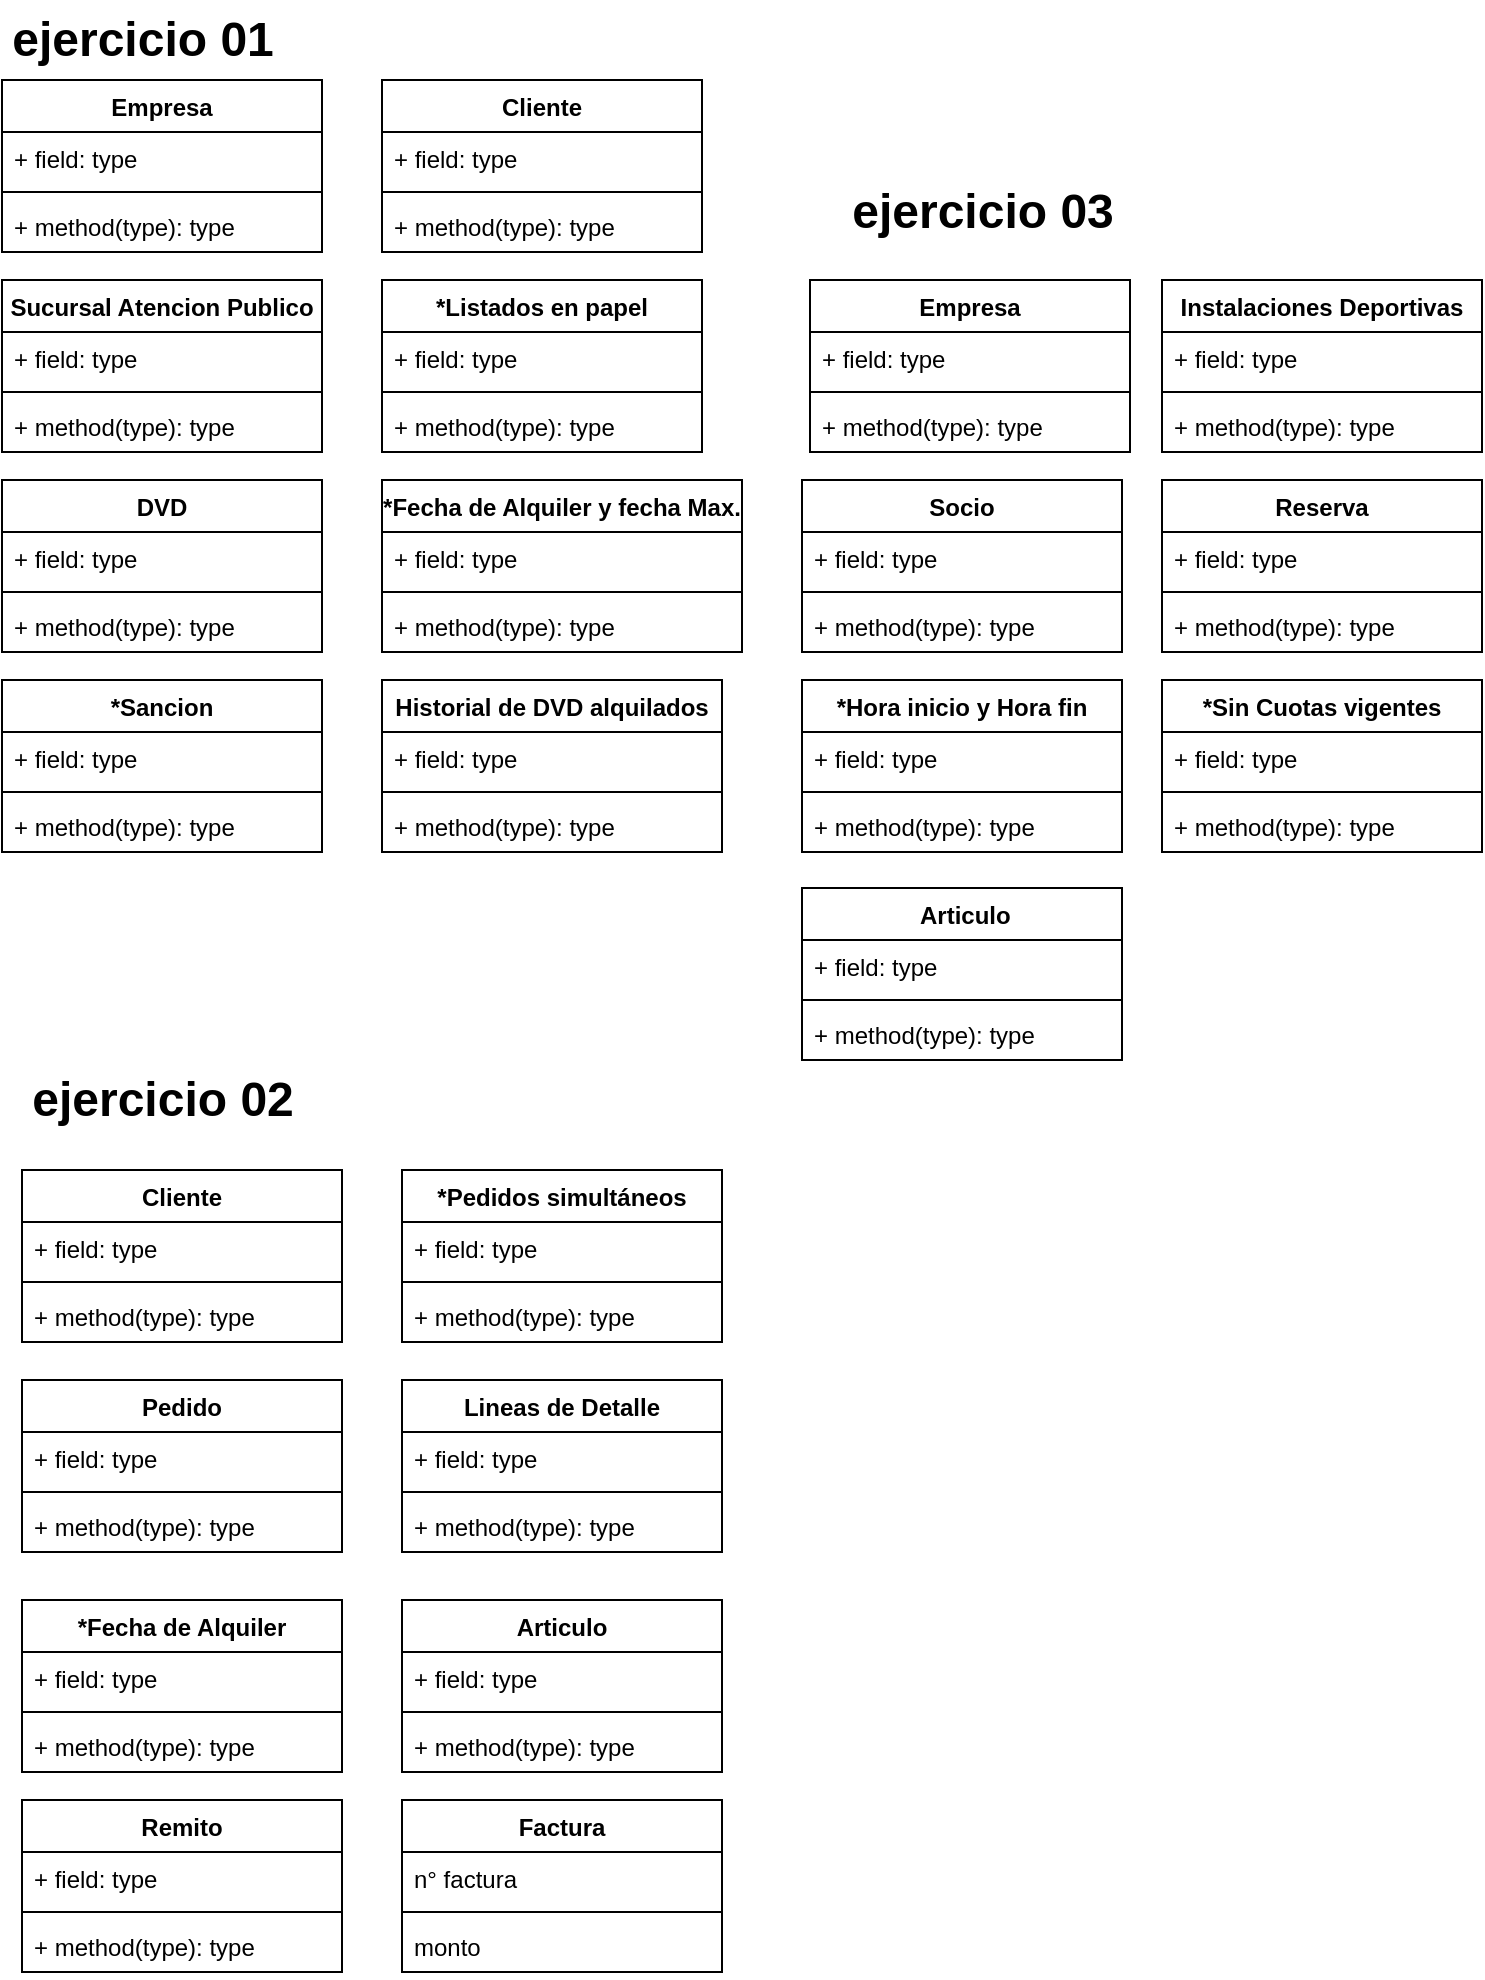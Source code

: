 <mxfile version="20.2.4" type="github">
  <diagram id="C5RBs43oDa-KdzZeNtuy" name="Page-1">
    <mxGraphModel dx="464" dy="713" grid="1" gridSize="10" guides="1" tooltips="1" connect="1" arrows="1" fold="1" page="1" pageScale="1" pageWidth="827" pageHeight="1169" math="0" shadow="0">
      <root>
        <mxCell id="WIyWlLk6GJQsqaUBKTNV-0" />
        <mxCell id="WIyWlLk6GJQsqaUBKTNV-1" parent="WIyWlLk6GJQsqaUBKTNV-0" />
        <mxCell id="eOmB7WmECv03RPsOu_63-0" value="Empresa" style="swimlane;fontStyle=1;align=center;verticalAlign=top;childLayout=stackLayout;horizontal=1;startSize=26;horizontalStack=0;resizeParent=1;resizeParentMax=0;resizeLast=0;collapsible=1;marginBottom=0;" vertex="1" parent="WIyWlLk6GJQsqaUBKTNV-1">
          <mxGeometry x="10" y="40" width="160" height="86" as="geometry" />
        </mxCell>
        <mxCell id="eOmB7WmECv03RPsOu_63-1" value="+ field: type" style="text;strokeColor=none;fillColor=none;align=left;verticalAlign=top;spacingLeft=4;spacingRight=4;overflow=hidden;rotatable=0;points=[[0,0.5],[1,0.5]];portConstraint=eastwest;" vertex="1" parent="eOmB7WmECv03RPsOu_63-0">
          <mxGeometry y="26" width="160" height="26" as="geometry" />
        </mxCell>
        <mxCell id="eOmB7WmECv03RPsOu_63-2" value="" style="line;strokeWidth=1;fillColor=none;align=left;verticalAlign=middle;spacingTop=-1;spacingLeft=3;spacingRight=3;rotatable=0;labelPosition=right;points=[];portConstraint=eastwest;" vertex="1" parent="eOmB7WmECv03RPsOu_63-0">
          <mxGeometry y="52" width="160" height="8" as="geometry" />
        </mxCell>
        <mxCell id="eOmB7WmECv03RPsOu_63-3" value="+ method(type): type" style="text;strokeColor=none;fillColor=none;align=left;verticalAlign=top;spacingLeft=4;spacingRight=4;overflow=hidden;rotatable=0;points=[[0,0.5],[1,0.5]];portConstraint=eastwest;" vertex="1" parent="eOmB7WmECv03RPsOu_63-0">
          <mxGeometry y="60" width="160" height="26" as="geometry" />
        </mxCell>
        <mxCell id="eOmB7WmECv03RPsOu_63-4" value="Sucursal Atencion Publico" style="swimlane;fontStyle=1;align=center;verticalAlign=top;childLayout=stackLayout;horizontal=1;startSize=26;horizontalStack=0;resizeParent=1;resizeParentMax=0;resizeLast=0;collapsible=1;marginBottom=0;" vertex="1" parent="WIyWlLk6GJQsqaUBKTNV-1">
          <mxGeometry x="10" y="140" width="160" height="86" as="geometry" />
        </mxCell>
        <mxCell id="eOmB7WmECv03RPsOu_63-5" value="+ field: type" style="text;strokeColor=none;fillColor=none;align=left;verticalAlign=top;spacingLeft=4;spacingRight=4;overflow=hidden;rotatable=0;points=[[0,0.5],[1,0.5]];portConstraint=eastwest;" vertex="1" parent="eOmB7WmECv03RPsOu_63-4">
          <mxGeometry y="26" width="160" height="26" as="geometry" />
        </mxCell>
        <mxCell id="eOmB7WmECv03RPsOu_63-6" value="" style="line;strokeWidth=1;fillColor=none;align=left;verticalAlign=middle;spacingTop=-1;spacingLeft=3;spacingRight=3;rotatable=0;labelPosition=right;points=[];portConstraint=eastwest;" vertex="1" parent="eOmB7WmECv03RPsOu_63-4">
          <mxGeometry y="52" width="160" height="8" as="geometry" />
        </mxCell>
        <mxCell id="eOmB7WmECv03RPsOu_63-7" value="+ method(type): type" style="text;strokeColor=none;fillColor=none;align=left;verticalAlign=top;spacingLeft=4;spacingRight=4;overflow=hidden;rotatable=0;points=[[0,0.5],[1,0.5]];portConstraint=eastwest;" vertex="1" parent="eOmB7WmECv03RPsOu_63-4">
          <mxGeometry y="60" width="160" height="26" as="geometry" />
        </mxCell>
        <mxCell id="eOmB7WmECv03RPsOu_63-8" value="*Listados en papel" style="swimlane;fontStyle=1;align=center;verticalAlign=top;childLayout=stackLayout;horizontal=1;startSize=26;horizontalStack=0;resizeParent=1;resizeParentMax=0;resizeLast=0;collapsible=1;marginBottom=0;" vertex="1" parent="WIyWlLk6GJQsqaUBKTNV-1">
          <mxGeometry x="200" y="140" width="160" height="86" as="geometry" />
        </mxCell>
        <mxCell id="eOmB7WmECv03RPsOu_63-9" value="+ field: type" style="text;strokeColor=none;fillColor=none;align=left;verticalAlign=top;spacingLeft=4;spacingRight=4;overflow=hidden;rotatable=0;points=[[0,0.5],[1,0.5]];portConstraint=eastwest;" vertex="1" parent="eOmB7WmECv03RPsOu_63-8">
          <mxGeometry y="26" width="160" height="26" as="geometry" />
        </mxCell>
        <mxCell id="eOmB7WmECv03RPsOu_63-10" value="" style="line;strokeWidth=1;fillColor=none;align=left;verticalAlign=middle;spacingTop=-1;spacingLeft=3;spacingRight=3;rotatable=0;labelPosition=right;points=[];portConstraint=eastwest;" vertex="1" parent="eOmB7WmECv03RPsOu_63-8">
          <mxGeometry y="52" width="160" height="8" as="geometry" />
        </mxCell>
        <mxCell id="eOmB7WmECv03RPsOu_63-11" value="+ method(type): type" style="text;strokeColor=none;fillColor=none;align=left;verticalAlign=top;spacingLeft=4;spacingRight=4;overflow=hidden;rotatable=0;points=[[0,0.5],[1,0.5]];portConstraint=eastwest;" vertex="1" parent="eOmB7WmECv03RPsOu_63-8">
          <mxGeometry y="60" width="160" height="26" as="geometry" />
        </mxCell>
        <mxCell id="eOmB7WmECv03RPsOu_63-12" value="Cliente" style="swimlane;fontStyle=1;align=center;verticalAlign=top;childLayout=stackLayout;horizontal=1;startSize=26;horizontalStack=0;resizeParent=1;resizeParentMax=0;resizeLast=0;collapsible=1;marginBottom=0;" vertex="1" parent="WIyWlLk6GJQsqaUBKTNV-1">
          <mxGeometry x="200" y="40" width="160" height="86" as="geometry" />
        </mxCell>
        <mxCell id="eOmB7WmECv03RPsOu_63-13" value="+ field: type" style="text;strokeColor=none;fillColor=none;align=left;verticalAlign=top;spacingLeft=4;spacingRight=4;overflow=hidden;rotatable=0;points=[[0,0.5],[1,0.5]];portConstraint=eastwest;" vertex="1" parent="eOmB7WmECv03RPsOu_63-12">
          <mxGeometry y="26" width="160" height="26" as="geometry" />
        </mxCell>
        <mxCell id="eOmB7WmECv03RPsOu_63-14" value="" style="line;strokeWidth=1;fillColor=none;align=left;verticalAlign=middle;spacingTop=-1;spacingLeft=3;spacingRight=3;rotatable=0;labelPosition=right;points=[];portConstraint=eastwest;" vertex="1" parent="eOmB7WmECv03RPsOu_63-12">
          <mxGeometry y="52" width="160" height="8" as="geometry" />
        </mxCell>
        <mxCell id="eOmB7WmECv03RPsOu_63-15" value="+ method(type): type" style="text;strokeColor=none;fillColor=none;align=left;verticalAlign=top;spacingLeft=4;spacingRight=4;overflow=hidden;rotatable=0;points=[[0,0.5],[1,0.5]];portConstraint=eastwest;" vertex="1" parent="eOmB7WmECv03RPsOu_63-12">
          <mxGeometry y="60" width="160" height="26" as="geometry" />
        </mxCell>
        <mxCell id="eOmB7WmECv03RPsOu_63-16" value="*Sancion" style="swimlane;fontStyle=1;align=center;verticalAlign=top;childLayout=stackLayout;horizontal=1;startSize=26;horizontalStack=0;resizeParent=1;resizeParentMax=0;resizeLast=0;collapsible=1;marginBottom=0;" vertex="1" parent="WIyWlLk6GJQsqaUBKTNV-1">
          <mxGeometry x="10" y="340" width="160" height="86" as="geometry" />
        </mxCell>
        <mxCell id="eOmB7WmECv03RPsOu_63-17" value="+ field: type" style="text;strokeColor=none;fillColor=none;align=left;verticalAlign=top;spacingLeft=4;spacingRight=4;overflow=hidden;rotatable=0;points=[[0,0.5],[1,0.5]];portConstraint=eastwest;" vertex="1" parent="eOmB7WmECv03RPsOu_63-16">
          <mxGeometry y="26" width="160" height="26" as="geometry" />
        </mxCell>
        <mxCell id="eOmB7WmECv03RPsOu_63-18" value="" style="line;strokeWidth=1;fillColor=none;align=left;verticalAlign=middle;spacingTop=-1;spacingLeft=3;spacingRight=3;rotatable=0;labelPosition=right;points=[];portConstraint=eastwest;" vertex="1" parent="eOmB7WmECv03RPsOu_63-16">
          <mxGeometry y="52" width="160" height="8" as="geometry" />
        </mxCell>
        <mxCell id="eOmB7WmECv03RPsOu_63-19" value="+ method(type): type" style="text;strokeColor=none;fillColor=none;align=left;verticalAlign=top;spacingLeft=4;spacingRight=4;overflow=hidden;rotatable=0;points=[[0,0.5],[1,0.5]];portConstraint=eastwest;" vertex="1" parent="eOmB7WmECv03RPsOu_63-16">
          <mxGeometry y="60" width="160" height="26" as="geometry" />
        </mxCell>
        <mxCell id="eOmB7WmECv03RPsOu_63-20" value="ejercicio 01" style="text;strokeColor=none;fillColor=none;html=1;fontSize=24;fontStyle=1;verticalAlign=middle;align=center;" vertex="1" parent="WIyWlLk6GJQsqaUBKTNV-1">
          <mxGeometry x="10" width="140" height="40" as="geometry" />
        </mxCell>
        <mxCell id="eOmB7WmECv03RPsOu_63-25" value="*Fecha de Alquiler y fecha Max." style="swimlane;fontStyle=1;align=center;verticalAlign=top;childLayout=stackLayout;horizontal=1;startSize=26;horizontalStack=0;resizeParent=1;resizeParentMax=0;resizeLast=0;collapsible=1;marginBottom=0;" vertex="1" parent="WIyWlLk6GJQsqaUBKTNV-1">
          <mxGeometry x="200" y="240" width="180" height="86" as="geometry" />
        </mxCell>
        <mxCell id="eOmB7WmECv03RPsOu_63-26" value="+ field: type" style="text;strokeColor=none;fillColor=none;align=left;verticalAlign=top;spacingLeft=4;spacingRight=4;overflow=hidden;rotatable=0;points=[[0,0.5],[1,0.5]];portConstraint=eastwest;" vertex="1" parent="eOmB7WmECv03RPsOu_63-25">
          <mxGeometry y="26" width="180" height="26" as="geometry" />
        </mxCell>
        <mxCell id="eOmB7WmECv03RPsOu_63-27" value="" style="line;strokeWidth=1;fillColor=none;align=left;verticalAlign=middle;spacingTop=-1;spacingLeft=3;spacingRight=3;rotatable=0;labelPosition=right;points=[];portConstraint=eastwest;" vertex="1" parent="eOmB7WmECv03RPsOu_63-25">
          <mxGeometry y="52" width="180" height="8" as="geometry" />
        </mxCell>
        <mxCell id="eOmB7WmECv03RPsOu_63-28" value="+ method(type): type" style="text;strokeColor=none;fillColor=none;align=left;verticalAlign=top;spacingLeft=4;spacingRight=4;overflow=hidden;rotatable=0;points=[[0,0.5],[1,0.5]];portConstraint=eastwest;" vertex="1" parent="eOmB7WmECv03RPsOu_63-25">
          <mxGeometry y="60" width="180" height="26" as="geometry" />
        </mxCell>
        <mxCell id="eOmB7WmECv03RPsOu_63-29" value="DVD" style="swimlane;fontStyle=1;align=center;verticalAlign=top;childLayout=stackLayout;horizontal=1;startSize=26;horizontalStack=0;resizeParent=1;resizeParentMax=0;resizeLast=0;collapsible=1;marginBottom=0;" vertex="1" parent="WIyWlLk6GJQsqaUBKTNV-1">
          <mxGeometry x="10" y="240" width="160" height="86" as="geometry" />
        </mxCell>
        <mxCell id="eOmB7WmECv03RPsOu_63-30" value="+ field: type" style="text;strokeColor=none;fillColor=none;align=left;verticalAlign=top;spacingLeft=4;spacingRight=4;overflow=hidden;rotatable=0;points=[[0,0.5],[1,0.5]];portConstraint=eastwest;" vertex="1" parent="eOmB7WmECv03RPsOu_63-29">
          <mxGeometry y="26" width="160" height="26" as="geometry" />
        </mxCell>
        <mxCell id="eOmB7WmECv03RPsOu_63-31" value="" style="line;strokeWidth=1;fillColor=none;align=left;verticalAlign=middle;spacingTop=-1;spacingLeft=3;spacingRight=3;rotatable=0;labelPosition=right;points=[];portConstraint=eastwest;" vertex="1" parent="eOmB7WmECv03RPsOu_63-29">
          <mxGeometry y="52" width="160" height="8" as="geometry" />
        </mxCell>
        <mxCell id="eOmB7WmECv03RPsOu_63-32" value="+ method(type): type" style="text;strokeColor=none;fillColor=none;align=left;verticalAlign=top;spacingLeft=4;spacingRight=4;overflow=hidden;rotatable=0;points=[[0,0.5],[1,0.5]];portConstraint=eastwest;" vertex="1" parent="eOmB7WmECv03RPsOu_63-29">
          <mxGeometry y="60" width="160" height="26" as="geometry" />
        </mxCell>
        <mxCell id="eOmB7WmECv03RPsOu_63-33" value="Pedido" style="swimlane;fontStyle=1;align=center;verticalAlign=top;childLayout=stackLayout;horizontal=1;startSize=26;horizontalStack=0;resizeParent=1;resizeParentMax=0;resizeLast=0;collapsible=1;marginBottom=0;" vertex="1" parent="WIyWlLk6GJQsqaUBKTNV-1">
          <mxGeometry x="20" y="690" width="160" height="86" as="geometry" />
        </mxCell>
        <mxCell id="eOmB7WmECv03RPsOu_63-34" value="+ field: type" style="text;strokeColor=none;fillColor=none;align=left;verticalAlign=top;spacingLeft=4;spacingRight=4;overflow=hidden;rotatable=0;points=[[0,0.5],[1,0.5]];portConstraint=eastwest;" vertex="1" parent="eOmB7WmECv03RPsOu_63-33">
          <mxGeometry y="26" width="160" height="26" as="geometry" />
        </mxCell>
        <mxCell id="eOmB7WmECv03RPsOu_63-35" value="" style="line;strokeWidth=1;fillColor=none;align=left;verticalAlign=middle;spacingTop=-1;spacingLeft=3;spacingRight=3;rotatable=0;labelPosition=right;points=[];portConstraint=eastwest;" vertex="1" parent="eOmB7WmECv03RPsOu_63-33">
          <mxGeometry y="52" width="160" height="8" as="geometry" />
        </mxCell>
        <mxCell id="eOmB7WmECv03RPsOu_63-36" value="+ method(type): type" style="text;strokeColor=none;fillColor=none;align=left;verticalAlign=top;spacingLeft=4;spacingRight=4;overflow=hidden;rotatable=0;points=[[0,0.5],[1,0.5]];portConstraint=eastwest;" vertex="1" parent="eOmB7WmECv03RPsOu_63-33">
          <mxGeometry y="60" width="160" height="26" as="geometry" />
        </mxCell>
        <mxCell id="eOmB7WmECv03RPsOu_63-37" value="Cliente" style="swimlane;fontStyle=1;align=center;verticalAlign=top;childLayout=stackLayout;horizontal=1;startSize=26;horizontalStack=0;resizeParent=1;resizeParentMax=0;resizeLast=0;collapsible=1;marginBottom=0;" vertex="1" parent="WIyWlLk6GJQsqaUBKTNV-1">
          <mxGeometry x="20" y="585" width="160" height="86" as="geometry" />
        </mxCell>
        <mxCell id="eOmB7WmECv03RPsOu_63-38" value="+ field: type" style="text;strokeColor=none;fillColor=none;align=left;verticalAlign=top;spacingLeft=4;spacingRight=4;overflow=hidden;rotatable=0;points=[[0,0.5],[1,0.5]];portConstraint=eastwest;" vertex="1" parent="eOmB7WmECv03RPsOu_63-37">
          <mxGeometry y="26" width="160" height="26" as="geometry" />
        </mxCell>
        <mxCell id="eOmB7WmECv03RPsOu_63-39" value="" style="line;strokeWidth=1;fillColor=none;align=left;verticalAlign=middle;spacingTop=-1;spacingLeft=3;spacingRight=3;rotatable=0;labelPosition=right;points=[];portConstraint=eastwest;" vertex="1" parent="eOmB7WmECv03RPsOu_63-37">
          <mxGeometry y="52" width="160" height="8" as="geometry" />
        </mxCell>
        <mxCell id="eOmB7WmECv03RPsOu_63-40" value="+ method(type): type" style="text;strokeColor=none;fillColor=none;align=left;verticalAlign=top;spacingLeft=4;spacingRight=4;overflow=hidden;rotatable=0;points=[[0,0.5],[1,0.5]];portConstraint=eastwest;" vertex="1" parent="eOmB7WmECv03RPsOu_63-37">
          <mxGeometry y="60" width="160" height="26" as="geometry" />
        </mxCell>
        <mxCell id="eOmB7WmECv03RPsOu_63-41" value="*Fecha de Alquiler" style="swimlane;fontStyle=1;align=center;verticalAlign=top;childLayout=stackLayout;horizontal=1;startSize=26;horizontalStack=0;resizeParent=1;resizeParentMax=0;resizeLast=0;collapsible=1;marginBottom=0;" vertex="1" parent="WIyWlLk6GJQsqaUBKTNV-1">
          <mxGeometry x="20" y="800" width="160" height="86" as="geometry" />
        </mxCell>
        <mxCell id="eOmB7WmECv03RPsOu_63-42" value="+ field: type" style="text;strokeColor=none;fillColor=none;align=left;verticalAlign=top;spacingLeft=4;spacingRight=4;overflow=hidden;rotatable=0;points=[[0,0.5],[1,0.5]];portConstraint=eastwest;" vertex="1" parent="eOmB7WmECv03RPsOu_63-41">
          <mxGeometry y="26" width="160" height="26" as="geometry" />
        </mxCell>
        <mxCell id="eOmB7WmECv03RPsOu_63-43" value="" style="line;strokeWidth=1;fillColor=none;align=left;verticalAlign=middle;spacingTop=-1;spacingLeft=3;spacingRight=3;rotatable=0;labelPosition=right;points=[];portConstraint=eastwest;" vertex="1" parent="eOmB7WmECv03RPsOu_63-41">
          <mxGeometry y="52" width="160" height="8" as="geometry" />
        </mxCell>
        <mxCell id="eOmB7WmECv03RPsOu_63-44" value="+ method(type): type" style="text;strokeColor=none;fillColor=none;align=left;verticalAlign=top;spacingLeft=4;spacingRight=4;overflow=hidden;rotatable=0;points=[[0,0.5],[1,0.5]];portConstraint=eastwest;" vertex="1" parent="eOmB7WmECv03RPsOu_63-41">
          <mxGeometry y="60" width="160" height="26" as="geometry" />
        </mxCell>
        <mxCell id="eOmB7WmECv03RPsOu_63-46" value="ejercicio 02" style="text;strokeColor=none;fillColor=none;html=1;fontSize=24;fontStyle=1;verticalAlign=middle;align=center;" vertex="1" parent="WIyWlLk6GJQsqaUBKTNV-1">
          <mxGeometry x="20" y="530" width="140" height="40" as="geometry" />
        </mxCell>
        <mxCell id="eOmB7WmECv03RPsOu_63-48" value="*Pedidos simultáneos" style="swimlane;fontStyle=1;align=center;verticalAlign=top;childLayout=stackLayout;horizontal=1;startSize=26;horizontalStack=0;resizeParent=1;resizeParentMax=0;resizeLast=0;collapsible=1;marginBottom=0;" vertex="1" parent="WIyWlLk6GJQsqaUBKTNV-1">
          <mxGeometry x="210" y="585" width="160" height="86" as="geometry" />
        </mxCell>
        <mxCell id="eOmB7WmECv03RPsOu_63-49" value="+ field: type" style="text;strokeColor=none;fillColor=none;align=left;verticalAlign=top;spacingLeft=4;spacingRight=4;overflow=hidden;rotatable=0;points=[[0,0.5],[1,0.5]];portConstraint=eastwest;" vertex="1" parent="eOmB7WmECv03RPsOu_63-48">
          <mxGeometry y="26" width="160" height="26" as="geometry" />
        </mxCell>
        <mxCell id="eOmB7WmECv03RPsOu_63-50" value="" style="line;strokeWidth=1;fillColor=none;align=left;verticalAlign=middle;spacingTop=-1;spacingLeft=3;spacingRight=3;rotatable=0;labelPosition=right;points=[];portConstraint=eastwest;" vertex="1" parent="eOmB7WmECv03RPsOu_63-48">
          <mxGeometry y="52" width="160" height="8" as="geometry" />
        </mxCell>
        <mxCell id="eOmB7WmECv03RPsOu_63-51" value="+ method(type): type" style="text;strokeColor=none;fillColor=none;align=left;verticalAlign=top;spacingLeft=4;spacingRight=4;overflow=hidden;rotatable=0;points=[[0,0.5],[1,0.5]];portConstraint=eastwest;" vertex="1" parent="eOmB7WmECv03RPsOu_63-48">
          <mxGeometry y="60" width="160" height="26" as="geometry" />
        </mxCell>
        <mxCell id="eOmB7WmECv03RPsOu_63-52" value="Lineas de Detalle" style="swimlane;fontStyle=1;align=center;verticalAlign=top;childLayout=stackLayout;horizontal=1;startSize=26;horizontalStack=0;resizeParent=1;resizeParentMax=0;resizeLast=0;collapsible=1;marginBottom=0;" vertex="1" parent="WIyWlLk6GJQsqaUBKTNV-1">
          <mxGeometry x="210" y="690" width="160" height="86" as="geometry" />
        </mxCell>
        <mxCell id="eOmB7WmECv03RPsOu_63-53" value="+ field: type" style="text;strokeColor=none;fillColor=none;align=left;verticalAlign=top;spacingLeft=4;spacingRight=4;overflow=hidden;rotatable=0;points=[[0,0.5],[1,0.5]];portConstraint=eastwest;" vertex="1" parent="eOmB7WmECv03RPsOu_63-52">
          <mxGeometry y="26" width="160" height="26" as="geometry" />
        </mxCell>
        <mxCell id="eOmB7WmECv03RPsOu_63-54" value="" style="line;strokeWidth=1;fillColor=none;align=left;verticalAlign=middle;spacingTop=-1;spacingLeft=3;spacingRight=3;rotatable=0;labelPosition=right;points=[];portConstraint=eastwest;" vertex="1" parent="eOmB7WmECv03RPsOu_63-52">
          <mxGeometry y="52" width="160" height="8" as="geometry" />
        </mxCell>
        <mxCell id="eOmB7WmECv03RPsOu_63-55" value="+ method(type): type" style="text;strokeColor=none;fillColor=none;align=left;verticalAlign=top;spacingLeft=4;spacingRight=4;overflow=hidden;rotatable=0;points=[[0,0.5],[1,0.5]];portConstraint=eastwest;" vertex="1" parent="eOmB7WmECv03RPsOu_63-52">
          <mxGeometry y="60" width="160" height="26" as="geometry" />
        </mxCell>
        <mxCell id="eOmB7WmECv03RPsOu_63-56" value="Articulo" style="swimlane;fontStyle=1;align=center;verticalAlign=top;childLayout=stackLayout;horizontal=1;startSize=26;horizontalStack=0;resizeParent=1;resizeParentMax=0;resizeLast=0;collapsible=1;marginBottom=0;" vertex="1" parent="WIyWlLk6GJQsqaUBKTNV-1">
          <mxGeometry x="210" y="800" width="160" height="86" as="geometry" />
        </mxCell>
        <mxCell id="eOmB7WmECv03RPsOu_63-57" value="+ field: type" style="text;strokeColor=none;fillColor=none;align=left;verticalAlign=top;spacingLeft=4;spacingRight=4;overflow=hidden;rotatable=0;points=[[0,0.5],[1,0.5]];portConstraint=eastwest;" vertex="1" parent="eOmB7WmECv03RPsOu_63-56">
          <mxGeometry y="26" width="160" height="26" as="geometry" />
        </mxCell>
        <mxCell id="eOmB7WmECv03RPsOu_63-58" value="" style="line;strokeWidth=1;fillColor=none;align=left;verticalAlign=middle;spacingTop=-1;spacingLeft=3;spacingRight=3;rotatable=0;labelPosition=right;points=[];portConstraint=eastwest;" vertex="1" parent="eOmB7WmECv03RPsOu_63-56">
          <mxGeometry y="52" width="160" height="8" as="geometry" />
        </mxCell>
        <mxCell id="eOmB7WmECv03RPsOu_63-59" value="+ method(type): type" style="text;strokeColor=none;fillColor=none;align=left;verticalAlign=top;spacingLeft=4;spacingRight=4;overflow=hidden;rotatable=0;points=[[0,0.5],[1,0.5]];portConstraint=eastwest;" vertex="1" parent="eOmB7WmECv03RPsOu_63-56">
          <mxGeometry y="60" width="160" height="26" as="geometry" />
        </mxCell>
        <mxCell id="eOmB7WmECv03RPsOu_63-60" value="Remito" style="swimlane;fontStyle=1;align=center;verticalAlign=top;childLayout=stackLayout;horizontal=1;startSize=26;horizontalStack=0;resizeParent=1;resizeParentMax=0;resizeLast=0;collapsible=1;marginBottom=0;" vertex="1" parent="WIyWlLk6GJQsqaUBKTNV-1">
          <mxGeometry x="20" y="900" width="160" height="86" as="geometry" />
        </mxCell>
        <mxCell id="eOmB7WmECv03RPsOu_63-61" value="+ field: type" style="text;strokeColor=none;fillColor=none;align=left;verticalAlign=top;spacingLeft=4;spacingRight=4;overflow=hidden;rotatable=0;points=[[0,0.5],[1,0.5]];portConstraint=eastwest;" vertex="1" parent="eOmB7WmECv03RPsOu_63-60">
          <mxGeometry y="26" width="160" height="26" as="geometry" />
        </mxCell>
        <mxCell id="eOmB7WmECv03RPsOu_63-62" value="" style="line;strokeWidth=1;fillColor=none;align=left;verticalAlign=middle;spacingTop=-1;spacingLeft=3;spacingRight=3;rotatable=0;labelPosition=right;points=[];portConstraint=eastwest;" vertex="1" parent="eOmB7WmECv03RPsOu_63-60">
          <mxGeometry y="52" width="160" height="8" as="geometry" />
        </mxCell>
        <mxCell id="eOmB7WmECv03RPsOu_63-63" value="+ method(type): type" style="text;strokeColor=none;fillColor=none;align=left;verticalAlign=top;spacingLeft=4;spacingRight=4;overflow=hidden;rotatable=0;points=[[0,0.5],[1,0.5]];portConstraint=eastwest;" vertex="1" parent="eOmB7WmECv03RPsOu_63-60">
          <mxGeometry y="60" width="160" height="26" as="geometry" />
        </mxCell>
        <mxCell id="eOmB7WmECv03RPsOu_63-64" value="Factura" style="swimlane;fontStyle=1;align=center;verticalAlign=top;childLayout=stackLayout;horizontal=1;startSize=26;horizontalStack=0;resizeParent=1;resizeParentMax=0;resizeLast=0;collapsible=1;marginBottom=0;" vertex="1" parent="WIyWlLk6GJQsqaUBKTNV-1">
          <mxGeometry x="210" y="900" width="160" height="86" as="geometry" />
        </mxCell>
        <mxCell id="eOmB7WmECv03RPsOu_63-65" value="n° factura" style="text;strokeColor=none;fillColor=none;align=left;verticalAlign=top;spacingLeft=4;spacingRight=4;overflow=hidden;rotatable=0;points=[[0,0.5],[1,0.5]];portConstraint=eastwest;" vertex="1" parent="eOmB7WmECv03RPsOu_63-64">
          <mxGeometry y="26" width="160" height="26" as="geometry" />
        </mxCell>
        <mxCell id="eOmB7WmECv03RPsOu_63-66" value="" style="line;strokeWidth=1;fillColor=none;align=left;verticalAlign=middle;spacingTop=-1;spacingLeft=3;spacingRight=3;rotatable=0;labelPosition=right;points=[];portConstraint=eastwest;" vertex="1" parent="eOmB7WmECv03RPsOu_63-64">
          <mxGeometry y="52" width="160" height="8" as="geometry" />
        </mxCell>
        <mxCell id="eOmB7WmECv03RPsOu_63-67" value="monto" style="text;strokeColor=none;fillColor=none;align=left;verticalAlign=top;spacingLeft=4;spacingRight=4;overflow=hidden;rotatable=0;points=[[0,0.5],[1,0.5]];portConstraint=eastwest;" vertex="1" parent="eOmB7WmECv03RPsOu_63-64">
          <mxGeometry y="60" width="160" height="26" as="geometry" />
        </mxCell>
        <mxCell id="eOmB7WmECv03RPsOu_63-74" value="ejercicio 03" style="text;strokeColor=none;fillColor=none;html=1;fontSize=24;fontStyle=1;verticalAlign=middle;align=center;" vertex="1" parent="WIyWlLk6GJQsqaUBKTNV-1">
          <mxGeometry x="430" y="86" width="140" height="40" as="geometry" />
        </mxCell>
        <mxCell id="eOmB7WmECv03RPsOu_63-75" value="Instalaciones Deportivas" style="swimlane;fontStyle=1;align=center;verticalAlign=top;childLayout=stackLayout;horizontal=1;startSize=26;horizontalStack=0;resizeParent=1;resizeParentMax=0;resizeLast=0;collapsible=1;marginBottom=0;" vertex="1" parent="WIyWlLk6GJQsqaUBKTNV-1">
          <mxGeometry x="590" y="140" width="160" height="86" as="geometry" />
        </mxCell>
        <mxCell id="eOmB7WmECv03RPsOu_63-76" value="+ field: type" style="text;strokeColor=none;fillColor=none;align=left;verticalAlign=top;spacingLeft=4;spacingRight=4;overflow=hidden;rotatable=0;points=[[0,0.5],[1,0.5]];portConstraint=eastwest;" vertex="1" parent="eOmB7WmECv03RPsOu_63-75">
          <mxGeometry y="26" width="160" height="26" as="geometry" />
        </mxCell>
        <mxCell id="eOmB7WmECv03RPsOu_63-77" value="" style="line;strokeWidth=1;fillColor=none;align=left;verticalAlign=middle;spacingTop=-1;spacingLeft=3;spacingRight=3;rotatable=0;labelPosition=right;points=[];portConstraint=eastwest;" vertex="1" parent="eOmB7WmECv03RPsOu_63-75">
          <mxGeometry y="52" width="160" height="8" as="geometry" />
        </mxCell>
        <mxCell id="eOmB7WmECv03RPsOu_63-78" value="+ method(type): type" style="text;strokeColor=none;fillColor=none;align=left;verticalAlign=top;spacingLeft=4;spacingRight=4;overflow=hidden;rotatable=0;points=[[0,0.5],[1,0.5]];portConstraint=eastwest;" vertex="1" parent="eOmB7WmECv03RPsOu_63-75">
          <mxGeometry y="60" width="160" height="26" as="geometry" />
        </mxCell>
        <mxCell id="eOmB7WmECv03RPsOu_63-79" value="Socio" style="swimlane;fontStyle=1;align=center;verticalAlign=top;childLayout=stackLayout;horizontal=1;startSize=26;horizontalStack=0;resizeParent=1;resizeParentMax=0;resizeLast=0;collapsible=1;marginBottom=0;" vertex="1" parent="WIyWlLk6GJQsqaUBKTNV-1">
          <mxGeometry x="410" y="240" width="160" height="86" as="geometry" />
        </mxCell>
        <mxCell id="eOmB7WmECv03RPsOu_63-80" value="+ field: type" style="text;strokeColor=none;fillColor=none;align=left;verticalAlign=top;spacingLeft=4;spacingRight=4;overflow=hidden;rotatable=0;points=[[0,0.5],[1,0.5]];portConstraint=eastwest;" vertex="1" parent="eOmB7WmECv03RPsOu_63-79">
          <mxGeometry y="26" width="160" height="26" as="geometry" />
        </mxCell>
        <mxCell id="eOmB7WmECv03RPsOu_63-81" value="" style="line;strokeWidth=1;fillColor=none;align=left;verticalAlign=middle;spacingTop=-1;spacingLeft=3;spacingRight=3;rotatable=0;labelPosition=right;points=[];portConstraint=eastwest;" vertex="1" parent="eOmB7WmECv03RPsOu_63-79">
          <mxGeometry y="52" width="160" height="8" as="geometry" />
        </mxCell>
        <mxCell id="eOmB7WmECv03RPsOu_63-82" value="+ method(type): type" style="text;strokeColor=none;fillColor=none;align=left;verticalAlign=top;spacingLeft=4;spacingRight=4;overflow=hidden;rotatable=0;points=[[0,0.5],[1,0.5]];portConstraint=eastwest;" vertex="1" parent="eOmB7WmECv03RPsOu_63-79">
          <mxGeometry y="60" width="160" height="26" as="geometry" />
        </mxCell>
        <mxCell id="eOmB7WmECv03RPsOu_63-83" value="Reserva" style="swimlane;fontStyle=1;align=center;verticalAlign=top;childLayout=stackLayout;horizontal=1;startSize=26;horizontalStack=0;resizeParent=1;resizeParentMax=0;resizeLast=0;collapsible=1;marginBottom=0;" vertex="1" parent="WIyWlLk6GJQsqaUBKTNV-1">
          <mxGeometry x="590" y="240" width="160" height="86" as="geometry" />
        </mxCell>
        <mxCell id="eOmB7WmECv03RPsOu_63-84" value="+ field: type" style="text;strokeColor=none;fillColor=none;align=left;verticalAlign=top;spacingLeft=4;spacingRight=4;overflow=hidden;rotatable=0;points=[[0,0.5],[1,0.5]];portConstraint=eastwest;" vertex="1" parent="eOmB7WmECv03RPsOu_63-83">
          <mxGeometry y="26" width="160" height="26" as="geometry" />
        </mxCell>
        <mxCell id="eOmB7WmECv03RPsOu_63-85" value="" style="line;strokeWidth=1;fillColor=none;align=left;verticalAlign=middle;spacingTop=-1;spacingLeft=3;spacingRight=3;rotatable=0;labelPosition=right;points=[];portConstraint=eastwest;" vertex="1" parent="eOmB7WmECv03RPsOu_63-83">
          <mxGeometry y="52" width="160" height="8" as="geometry" />
        </mxCell>
        <mxCell id="eOmB7WmECv03RPsOu_63-86" value="+ method(type): type" style="text;strokeColor=none;fillColor=none;align=left;verticalAlign=top;spacingLeft=4;spacingRight=4;overflow=hidden;rotatable=0;points=[[0,0.5],[1,0.5]];portConstraint=eastwest;" vertex="1" parent="eOmB7WmECv03RPsOu_63-83">
          <mxGeometry y="60" width="160" height="26" as="geometry" />
        </mxCell>
        <mxCell id="eOmB7WmECv03RPsOu_63-87" value="*Hora inicio y Hora fin" style="swimlane;fontStyle=1;align=center;verticalAlign=top;childLayout=stackLayout;horizontal=1;startSize=26;horizontalStack=0;resizeParent=1;resizeParentMax=0;resizeLast=0;collapsible=1;marginBottom=0;" vertex="1" parent="WIyWlLk6GJQsqaUBKTNV-1">
          <mxGeometry x="410" y="340" width="160" height="86" as="geometry" />
        </mxCell>
        <mxCell id="eOmB7WmECv03RPsOu_63-88" value="+ field: type" style="text;strokeColor=none;fillColor=none;align=left;verticalAlign=top;spacingLeft=4;spacingRight=4;overflow=hidden;rotatable=0;points=[[0,0.5],[1,0.5]];portConstraint=eastwest;" vertex="1" parent="eOmB7WmECv03RPsOu_63-87">
          <mxGeometry y="26" width="160" height="26" as="geometry" />
        </mxCell>
        <mxCell id="eOmB7WmECv03RPsOu_63-89" value="" style="line;strokeWidth=1;fillColor=none;align=left;verticalAlign=middle;spacingTop=-1;spacingLeft=3;spacingRight=3;rotatable=0;labelPosition=right;points=[];portConstraint=eastwest;" vertex="1" parent="eOmB7WmECv03RPsOu_63-87">
          <mxGeometry y="52" width="160" height="8" as="geometry" />
        </mxCell>
        <mxCell id="eOmB7WmECv03RPsOu_63-90" value="+ method(type): type" style="text;strokeColor=none;fillColor=none;align=left;verticalAlign=top;spacingLeft=4;spacingRight=4;overflow=hidden;rotatable=0;points=[[0,0.5],[1,0.5]];portConstraint=eastwest;" vertex="1" parent="eOmB7WmECv03RPsOu_63-87">
          <mxGeometry y="60" width="160" height="26" as="geometry" />
        </mxCell>
        <mxCell id="eOmB7WmECv03RPsOu_63-91" value="*Sin Cuotas vigentes" style="swimlane;fontStyle=1;align=center;verticalAlign=top;childLayout=stackLayout;horizontal=1;startSize=26;horizontalStack=0;resizeParent=1;resizeParentMax=0;resizeLast=0;collapsible=1;marginBottom=0;" vertex="1" parent="WIyWlLk6GJQsqaUBKTNV-1">
          <mxGeometry x="590" y="340" width="160" height="86" as="geometry" />
        </mxCell>
        <mxCell id="eOmB7WmECv03RPsOu_63-92" value="+ field: type" style="text;strokeColor=none;fillColor=none;align=left;verticalAlign=top;spacingLeft=4;spacingRight=4;overflow=hidden;rotatable=0;points=[[0,0.5],[1,0.5]];portConstraint=eastwest;" vertex="1" parent="eOmB7WmECv03RPsOu_63-91">
          <mxGeometry y="26" width="160" height="26" as="geometry" />
        </mxCell>
        <mxCell id="eOmB7WmECv03RPsOu_63-93" value="" style="line;strokeWidth=1;fillColor=none;align=left;verticalAlign=middle;spacingTop=-1;spacingLeft=3;spacingRight=3;rotatable=0;labelPosition=right;points=[];portConstraint=eastwest;" vertex="1" parent="eOmB7WmECv03RPsOu_63-91">
          <mxGeometry y="52" width="160" height="8" as="geometry" />
        </mxCell>
        <mxCell id="eOmB7WmECv03RPsOu_63-94" value="+ method(type): type" style="text;strokeColor=none;fillColor=none;align=left;verticalAlign=top;spacingLeft=4;spacingRight=4;overflow=hidden;rotatable=0;points=[[0,0.5],[1,0.5]];portConstraint=eastwest;" vertex="1" parent="eOmB7WmECv03RPsOu_63-91">
          <mxGeometry y="60" width="160" height="26" as="geometry" />
        </mxCell>
        <mxCell id="eOmB7WmECv03RPsOu_63-95" value=" Articulo" style="swimlane;fontStyle=1;align=center;verticalAlign=top;childLayout=stackLayout;horizontal=1;startSize=26;horizontalStack=0;resizeParent=1;resizeParentMax=0;resizeLast=0;collapsible=1;marginBottom=0;" vertex="1" parent="WIyWlLk6GJQsqaUBKTNV-1">
          <mxGeometry x="410" y="444" width="160" height="86" as="geometry" />
        </mxCell>
        <mxCell id="eOmB7WmECv03RPsOu_63-96" value="+ field: type" style="text;strokeColor=none;fillColor=none;align=left;verticalAlign=top;spacingLeft=4;spacingRight=4;overflow=hidden;rotatable=0;points=[[0,0.5],[1,0.5]];portConstraint=eastwest;" vertex="1" parent="eOmB7WmECv03RPsOu_63-95">
          <mxGeometry y="26" width="160" height="26" as="geometry" />
        </mxCell>
        <mxCell id="eOmB7WmECv03RPsOu_63-97" value="" style="line;strokeWidth=1;fillColor=none;align=left;verticalAlign=middle;spacingTop=-1;spacingLeft=3;spacingRight=3;rotatable=0;labelPosition=right;points=[];portConstraint=eastwest;" vertex="1" parent="eOmB7WmECv03RPsOu_63-95">
          <mxGeometry y="52" width="160" height="8" as="geometry" />
        </mxCell>
        <mxCell id="eOmB7WmECv03RPsOu_63-98" value="+ method(type): type" style="text;strokeColor=none;fillColor=none;align=left;verticalAlign=top;spacingLeft=4;spacingRight=4;overflow=hidden;rotatable=0;points=[[0,0.5],[1,0.5]];portConstraint=eastwest;" vertex="1" parent="eOmB7WmECv03RPsOu_63-95">
          <mxGeometry y="60" width="160" height="26" as="geometry" />
        </mxCell>
        <mxCell id="eOmB7WmECv03RPsOu_63-99" value="Historial de DVD alquilados" style="swimlane;fontStyle=1;align=center;verticalAlign=top;childLayout=stackLayout;horizontal=1;startSize=26;horizontalStack=0;resizeParent=1;resizeParentMax=0;resizeLast=0;collapsible=1;marginBottom=0;" vertex="1" parent="WIyWlLk6GJQsqaUBKTNV-1">
          <mxGeometry x="200" y="340" width="170" height="86" as="geometry" />
        </mxCell>
        <mxCell id="eOmB7WmECv03RPsOu_63-100" value="+ field: type" style="text;strokeColor=none;fillColor=none;align=left;verticalAlign=top;spacingLeft=4;spacingRight=4;overflow=hidden;rotatable=0;points=[[0,0.5],[1,0.5]];portConstraint=eastwest;" vertex="1" parent="eOmB7WmECv03RPsOu_63-99">
          <mxGeometry y="26" width="170" height="26" as="geometry" />
        </mxCell>
        <mxCell id="eOmB7WmECv03RPsOu_63-101" value="" style="line;strokeWidth=1;fillColor=none;align=left;verticalAlign=middle;spacingTop=-1;spacingLeft=3;spacingRight=3;rotatable=0;labelPosition=right;points=[];portConstraint=eastwest;" vertex="1" parent="eOmB7WmECv03RPsOu_63-99">
          <mxGeometry y="52" width="170" height="8" as="geometry" />
        </mxCell>
        <mxCell id="eOmB7WmECv03RPsOu_63-102" value="+ method(type): type" style="text;strokeColor=none;fillColor=none;align=left;verticalAlign=top;spacingLeft=4;spacingRight=4;overflow=hidden;rotatable=0;points=[[0,0.5],[1,0.5]];portConstraint=eastwest;" vertex="1" parent="eOmB7WmECv03RPsOu_63-99">
          <mxGeometry y="60" width="170" height="26" as="geometry" />
        </mxCell>
        <mxCell id="eOmB7WmECv03RPsOu_63-105" value="Empresa" style="swimlane;fontStyle=1;align=center;verticalAlign=top;childLayout=stackLayout;horizontal=1;startSize=26;horizontalStack=0;resizeParent=1;resizeParentMax=0;resizeLast=0;collapsible=1;marginBottom=0;" vertex="1" parent="WIyWlLk6GJQsqaUBKTNV-1">
          <mxGeometry x="414" y="140" width="160" height="86" as="geometry" />
        </mxCell>
        <mxCell id="eOmB7WmECv03RPsOu_63-106" value="+ field: type" style="text;strokeColor=none;fillColor=none;align=left;verticalAlign=top;spacingLeft=4;spacingRight=4;overflow=hidden;rotatable=0;points=[[0,0.5],[1,0.5]];portConstraint=eastwest;" vertex="1" parent="eOmB7WmECv03RPsOu_63-105">
          <mxGeometry y="26" width="160" height="26" as="geometry" />
        </mxCell>
        <mxCell id="eOmB7WmECv03RPsOu_63-107" value="" style="line;strokeWidth=1;fillColor=none;align=left;verticalAlign=middle;spacingTop=-1;spacingLeft=3;spacingRight=3;rotatable=0;labelPosition=right;points=[];portConstraint=eastwest;" vertex="1" parent="eOmB7WmECv03RPsOu_63-105">
          <mxGeometry y="52" width="160" height="8" as="geometry" />
        </mxCell>
        <mxCell id="eOmB7WmECv03RPsOu_63-108" value="+ method(type): type" style="text;strokeColor=none;fillColor=none;align=left;verticalAlign=top;spacingLeft=4;spacingRight=4;overflow=hidden;rotatable=0;points=[[0,0.5],[1,0.5]];portConstraint=eastwest;" vertex="1" parent="eOmB7WmECv03RPsOu_63-105">
          <mxGeometry y="60" width="160" height="26" as="geometry" />
        </mxCell>
      </root>
    </mxGraphModel>
  </diagram>
</mxfile>

